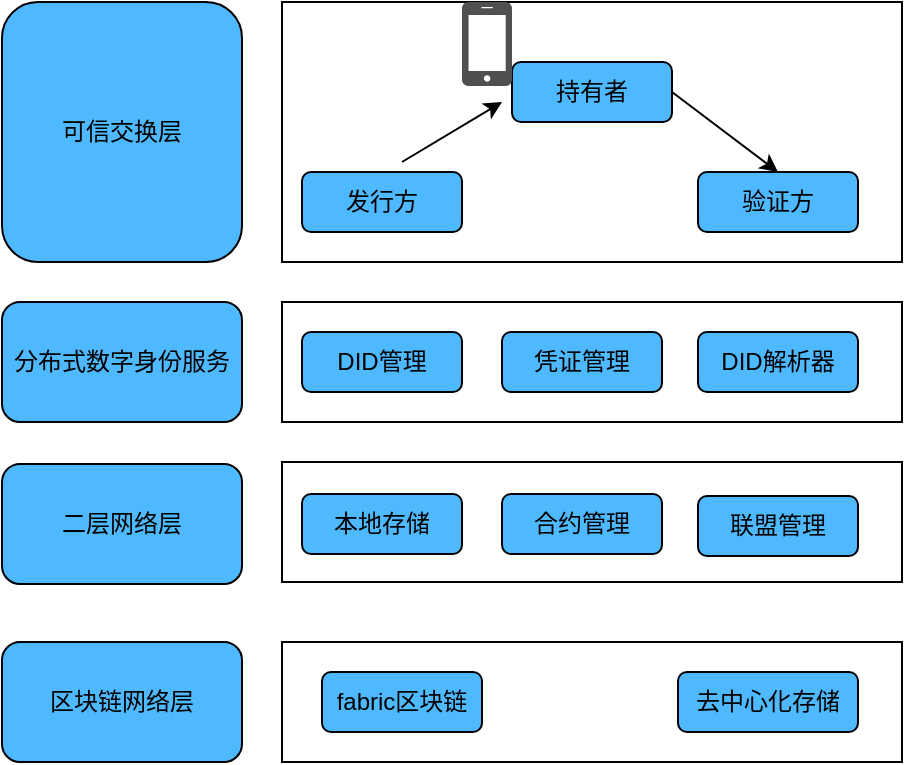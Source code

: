<mxfile version="14.8.4" type="github">
  <diagram id="J5QPP5WxvlHMyizQHfS9" name="第 1 页">
    <mxGraphModel dx="1220" dy="1036" grid="1" gridSize="10" guides="1" tooltips="1" connect="1" arrows="1" fold="1" page="1" pageScale="1" pageWidth="827" pageHeight="1169" math="0" shadow="0">
      <root>
        <mxCell id="0" />
        <mxCell id="1" parent="0" />
        <mxCell id="P1Xvew0TcwPgIdb7x4x0-2" value="" style="rounded=0;whiteSpace=wrap;html=1;" vertex="1" parent="1">
          <mxGeometry x="190" y="330" width="310" height="60" as="geometry" />
        </mxCell>
        <mxCell id="P1Xvew0TcwPgIdb7x4x0-3" value="fabric区块链" style="rounded=1;whiteSpace=wrap;html=1;fillColor=#4FB9FF;" vertex="1" parent="1">
          <mxGeometry x="210" y="345" width="80" height="30" as="geometry" />
        </mxCell>
        <mxCell id="P1Xvew0TcwPgIdb7x4x0-4" value="去中心化存储" style="rounded=1;whiteSpace=wrap;html=1;fillColor=#4FB9FF;" vertex="1" parent="1">
          <mxGeometry x="388" y="345" width="90" height="30" as="geometry" />
        </mxCell>
        <mxCell id="P1Xvew0TcwPgIdb7x4x0-6" value="" style="rounded=0;whiteSpace=wrap;html=1;" vertex="1" parent="1">
          <mxGeometry x="190" y="240" width="310" height="60" as="geometry" />
        </mxCell>
        <mxCell id="P1Xvew0TcwPgIdb7x4x0-8" value="本地存储" style="rounded=1;whiteSpace=wrap;html=1;fillColor=#4FB9FF;" vertex="1" parent="1">
          <mxGeometry x="200" y="256" width="80" height="30" as="geometry" />
        </mxCell>
        <mxCell id="P1Xvew0TcwPgIdb7x4x0-9" value="合约管理" style="rounded=1;whiteSpace=wrap;html=1;fillColor=#4FB9FF;" vertex="1" parent="1">
          <mxGeometry x="300" y="256" width="80" height="30" as="geometry" />
        </mxCell>
        <mxCell id="P1Xvew0TcwPgIdb7x4x0-10" value="分布式数字身份服务" style="rounded=1;whiteSpace=wrap;html=1;fillColor=#4FB9FF;" vertex="1" parent="1">
          <mxGeometry x="50" y="160" width="120" height="60" as="geometry" />
        </mxCell>
        <mxCell id="P1Xvew0TcwPgIdb7x4x0-11" value="联盟管理" style="rounded=1;whiteSpace=wrap;html=1;fillColor=#4FB9FF;" vertex="1" parent="1">
          <mxGeometry x="398" y="257" width="80" height="30" as="geometry" />
        </mxCell>
        <mxCell id="P1Xvew0TcwPgIdb7x4x0-12" value="" style="rounded=0;whiteSpace=wrap;html=1;" vertex="1" parent="1">
          <mxGeometry x="190" y="160" width="310" height="60" as="geometry" />
        </mxCell>
        <mxCell id="P1Xvew0TcwPgIdb7x4x0-13" value="DID管理" style="rounded=1;whiteSpace=wrap;html=1;fillColor=#4FB9FF;" vertex="1" parent="1">
          <mxGeometry x="200" y="175" width="80" height="30" as="geometry" />
        </mxCell>
        <mxCell id="P1Xvew0TcwPgIdb7x4x0-14" value="凭证管理" style="rounded=1;whiteSpace=wrap;html=1;fillColor=#4FB9FF;" vertex="1" parent="1">
          <mxGeometry x="300" y="175" width="80" height="30" as="geometry" />
        </mxCell>
        <mxCell id="P1Xvew0TcwPgIdb7x4x0-15" value="DID解析器" style="rounded=1;whiteSpace=wrap;html=1;fillColor=#4FB9FF;" vertex="1" parent="1">
          <mxGeometry x="398" y="175" width="80" height="30" as="geometry" />
        </mxCell>
        <mxCell id="P1Xvew0TcwPgIdb7x4x0-16" value="可信交换层" style="rounded=1;whiteSpace=wrap;html=1;fillColor=#4FB9FF;" vertex="1" parent="1">
          <mxGeometry x="50" y="10" width="120" height="130" as="geometry" />
        </mxCell>
        <mxCell id="P1Xvew0TcwPgIdb7x4x0-17" value="" style="rounded=0;whiteSpace=wrap;html=1;" vertex="1" parent="1">
          <mxGeometry x="190" y="10" width="310" height="130" as="geometry" />
        </mxCell>
        <mxCell id="P1Xvew0TcwPgIdb7x4x0-18" value="发行方" style="rounded=1;whiteSpace=wrap;html=1;fillColor=#4FB9FF;" vertex="1" parent="1">
          <mxGeometry x="200" y="95" width="80" height="30" as="geometry" />
        </mxCell>
        <mxCell id="P1Xvew0TcwPgIdb7x4x0-19" value="验证方" style="rounded=1;whiteSpace=wrap;html=1;fillColor=#4FB9FF;" vertex="1" parent="1">
          <mxGeometry x="398" y="95" width="80" height="30" as="geometry" />
        </mxCell>
        <mxCell id="P1Xvew0TcwPgIdb7x4x0-20" value="持有者" style="rounded=1;whiteSpace=wrap;html=1;fillColor=#4FB9FF;" vertex="1" parent="1">
          <mxGeometry x="305" y="40" width="80" height="30" as="geometry" />
        </mxCell>
        <mxCell id="P1Xvew0TcwPgIdb7x4x0-21" value="" style="endArrow=classic;html=1;" edge="1" parent="1">
          <mxGeometry width="50" height="50" relative="1" as="geometry">
            <mxPoint x="250" y="90" as="sourcePoint" />
            <mxPoint x="300" y="60" as="targetPoint" />
          </mxGeometry>
        </mxCell>
        <mxCell id="P1Xvew0TcwPgIdb7x4x0-22" value="" style="endArrow=classic;html=1;entryX=0.5;entryY=0;entryDx=0;entryDy=0;exitX=1;exitY=0.5;exitDx=0;exitDy=0;" edge="1" parent="1" source="P1Xvew0TcwPgIdb7x4x0-20" target="P1Xvew0TcwPgIdb7x4x0-19">
          <mxGeometry width="50" height="50" relative="1" as="geometry">
            <mxPoint x="410" y="70" as="sourcePoint" />
            <mxPoint x="460" y="20" as="targetPoint" />
          </mxGeometry>
        </mxCell>
        <mxCell id="P1Xvew0TcwPgIdb7x4x0-23" value="" style="pointerEvents=1;shadow=0;dashed=0;html=1;strokeColor=none;fillColor=#505050;labelPosition=center;verticalLabelPosition=bottom;verticalAlign=top;outlineConnect=0;align=center;shape=mxgraph.office.devices.cell_phone_iphone_standalone;" vertex="1" parent="1">
          <mxGeometry x="280" y="10" width="25" height="42" as="geometry" />
        </mxCell>
        <mxCell id="P1Xvew0TcwPgIdb7x4x0-24" value="区块链网络层" style="rounded=1;whiteSpace=wrap;html=1;fillColor=#4FB9FF;" vertex="1" parent="1">
          <mxGeometry x="50" y="330" width="120" height="60" as="geometry" />
        </mxCell>
        <mxCell id="P1Xvew0TcwPgIdb7x4x0-25" value="二层网络层" style="rounded=1;whiteSpace=wrap;html=1;fillColor=#4FB9FF;" vertex="1" parent="1">
          <mxGeometry x="50" y="241" width="120" height="60" as="geometry" />
        </mxCell>
      </root>
    </mxGraphModel>
  </diagram>
</mxfile>
